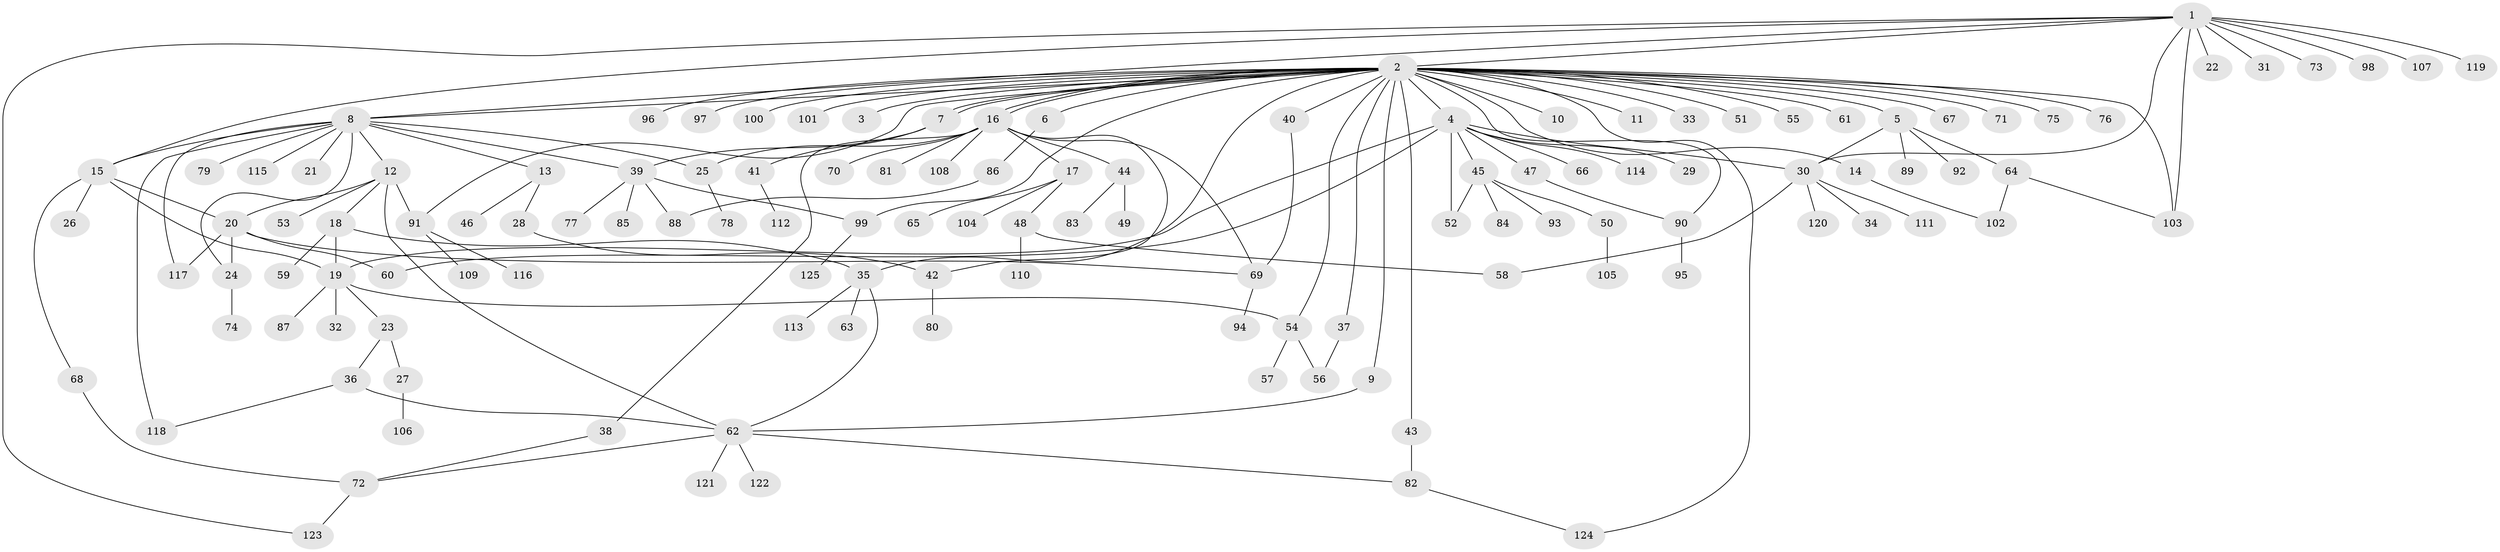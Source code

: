 // Generated by graph-tools (version 1.1) at 2025/25/03/09/25 03:25:55]
// undirected, 125 vertices, 162 edges
graph export_dot {
graph [start="1"]
  node [color=gray90,style=filled];
  1;
  2;
  3;
  4;
  5;
  6;
  7;
  8;
  9;
  10;
  11;
  12;
  13;
  14;
  15;
  16;
  17;
  18;
  19;
  20;
  21;
  22;
  23;
  24;
  25;
  26;
  27;
  28;
  29;
  30;
  31;
  32;
  33;
  34;
  35;
  36;
  37;
  38;
  39;
  40;
  41;
  42;
  43;
  44;
  45;
  46;
  47;
  48;
  49;
  50;
  51;
  52;
  53;
  54;
  55;
  56;
  57;
  58;
  59;
  60;
  61;
  62;
  63;
  64;
  65;
  66;
  67;
  68;
  69;
  70;
  71;
  72;
  73;
  74;
  75;
  76;
  77;
  78;
  79;
  80;
  81;
  82;
  83;
  84;
  85;
  86;
  87;
  88;
  89;
  90;
  91;
  92;
  93;
  94;
  95;
  96;
  97;
  98;
  99;
  100;
  101;
  102;
  103;
  104;
  105;
  106;
  107;
  108;
  109;
  110;
  111;
  112;
  113;
  114;
  115;
  116;
  117;
  118;
  119;
  120;
  121;
  122;
  123;
  124;
  125;
  1 -- 2;
  1 -- 8;
  1 -- 15;
  1 -- 22;
  1 -- 30;
  1 -- 31;
  1 -- 73;
  1 -- 98;
  1 -- 103;
  1 -- 107;
  1 -- 119;
  1 -- 123;
  2 -- 3;
  2 -- 4;
  2 -- 5;
  2 -- 6;
  2 -- 7;
  2 -- 7;
  2 -- 8;
  2 -- 9;
  2 -- 10;
  2 -- 11;
  2 -- 14;
  2 -- 16;
  2 -- 16;
  2 -- 33;
  2 -- 35;
  2 -- 37;
  2 -- 40;
  2 -- 43;
  2 -- 51;
  2 -- 54;
  2 -- 55;
  2 -- 61;
  2 -- 67;
  2 -- 71;
  2 -- 75;
  2 -- 76;
  2 -- 90;
  2 -- 91;
  2 -- 96;
  2 -- 97;
  2 -- 99;
  2 -- 100;
  2 -- 101;
  2 -- 103;
  2 -- 124;
  4 -- 19;
  4 -- 29;
  4 -- 30;
  4 -- 45;
  4 -- 47;
  4 -- 52;
  4 -- 60;
  4 -- 66;
  4 -- 114;
  5 -- 30;
  5 -- 64;
  5 -- 89;
  5 -- 92;
  6 -- 86;
  7 -- 39;
  7 -- 41;
  8 -- 12;
  8 -- 13;
  8 -- 15;
  8 -- 21;
  8 -- 24;
  8 -- 25;
  8 -- 39;
  8 -- 79;
  8 -- 115;
  8 -- 117;
  8 -- 118;
  9 -- 62;
  12 -- 18;
  12 -- 20;
  12 -- 53;
  12 -- 62;
  12 -- 91;
  13 -- 28;
  13 -- 46;
  14 -- 102;
  15 -- 19;
  15 -- 20;
  15 -- 26;
  15 -- 68;
  16 -- 17;
  16 -- 25;
  16 -- 38;
  16 -- 42;
  16 -- 44;
  16 -- 69;
  16 -- 70;
  16 -- 81;
  16 -- 108;
  17 -- 48;
  17 -- 65;
  17 -- 104;
  18 -- 19;
  18 -- 35;
  18 -- 59;
  19 -- 23;
  19 -- 32;
  19 -- 54;
  19 -- 87;
  20 -- 24;
  20 -- 60;
  20 -- 69;
  20 -- 117;
  23 -- 27;
  23 -- 36;
  24 -- 74;
  25 -- 78;
  27 -- 106;
  28 -- 42;
  30 -- 34;
  30 -- 58;
  30 -- 111;
  30 -- 120;
  35 -- 62;
  35 -- 63;
  35 -- 113;
  36 -- 62;
  36 -- 118;
  37 -- 56;
  38 -- 72;
  39 -- 77;
  39 -- 85;
  39 -- 88;
  39 -- 99;
  40 -- 69;
  41 -- 112;
  42 -- 80;
  43 -- 82;
  44 -- 49;
  44 -- 83;
  45 -- 50;
  45 -- 52;
  45 -- 84;
  45 -- 93;
  47 -- 90;
  48 -- 58;
  48 -- 110;
  50 -- 105;
  54 -- 56;
  54 -- 57;
  62 -- 72;
  62 -- 82;
  62 -- 121;
  62 -- 122;
  64 -- 102;
  64 -- 103;
  68 -- 72;
  69 -- 94;
  72 -- 123;
  82 -- 124;
  86 -- 88;
  90 -- 95;
  91 -- 109;
  91 -- 116;
  99 -- 125;
}
